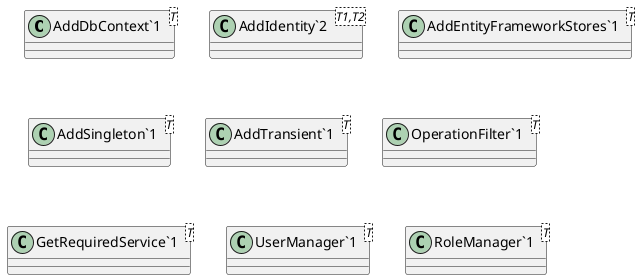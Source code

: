 @startuml
class "AddDbContext`1"<T> {
}
class "AddIdentity`2"<T1,T2> {
}
class "AddEntityFrameworkStores`1"<T> {
}
class "AddSingleton`1"<T> {
}
class "AddTransient`1"<T> {
}
class "OperationFilter`1"<T> {
}
class "GetRequiredService`1"<T> {
}
class "UserManager`1"<T> {
}
class "RoleManager`1"<T> {
}
@enduml
